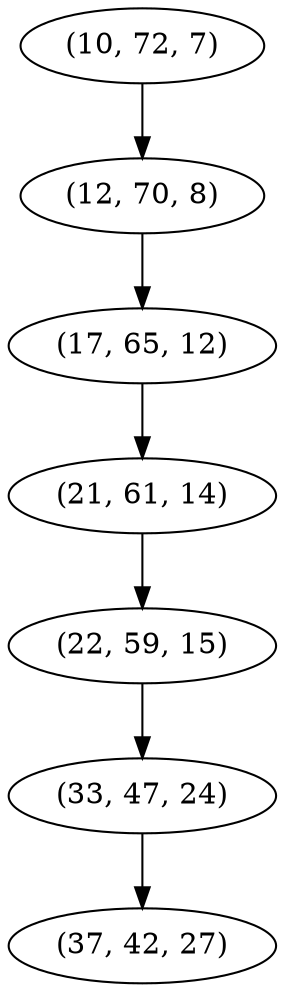 digraph tree {
    "(10, 72, 7)";
    "(12, 70, 8)";
    "(17, 65, 12)";
    "(21, 61, 14)";
    "(22, 59, 15)";
    "(33, 47, 24)";
    "(37, 42, 27)";
    "(10, 72, 7)" -> "(12, 70, 8)";
    "(12, 70, 8)" -> "(17, 65, 12)";
    "(17, 65, 12)" -> "(21, 61, 14)";
    "(21, 61, 14)" -> "(22, 59, 15)";
    "(22, 59, 15)" -> "(33, 47, 24)";
    "(33, 47, 24)" -> "(37, 42, 27)";
}
